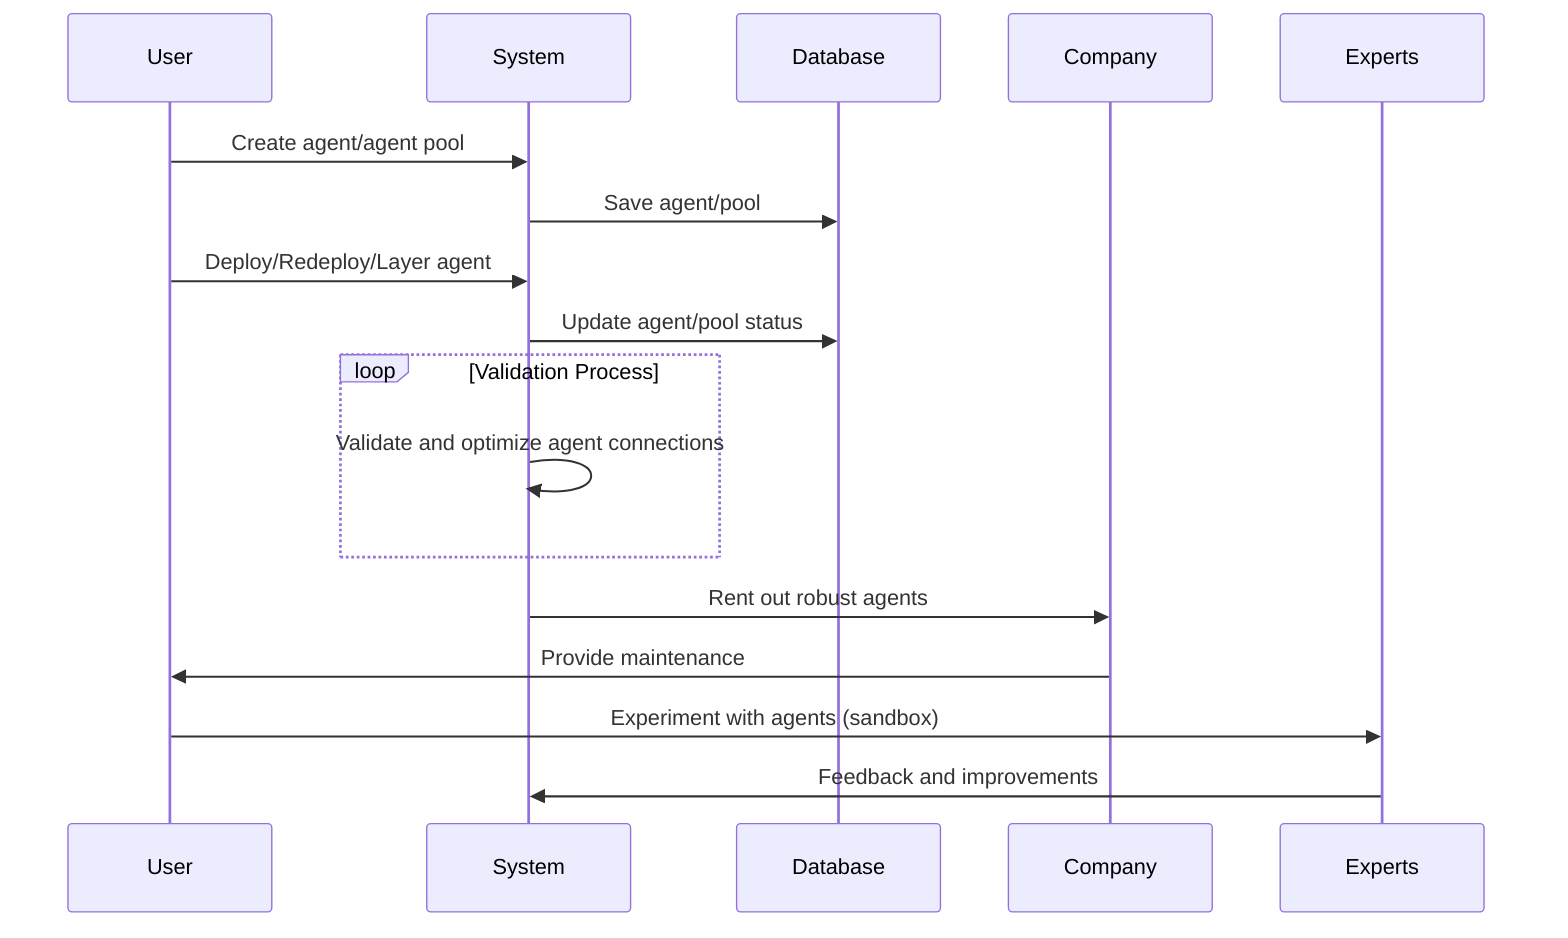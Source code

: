 sequenceDiagram
    participant U as User
    participant S as System
    participant DB as Database
    participant C as Company
    participant E as Experts

    U->>S: Create agent/agent pool
    S->>DB: Save agent/pool
    U->>S: Deploy/Redeploy/Layer agent
    S->>DB: Update agent/pool status
    loop Validation Process
        S->>S: Validate and optimize agent connections
    end
    S->>C: Rent out robust agents
    C->>U: Provide maintenance
    U->>E: Experiment with agents (sandbox)
    E->>S: Feedback and improvements